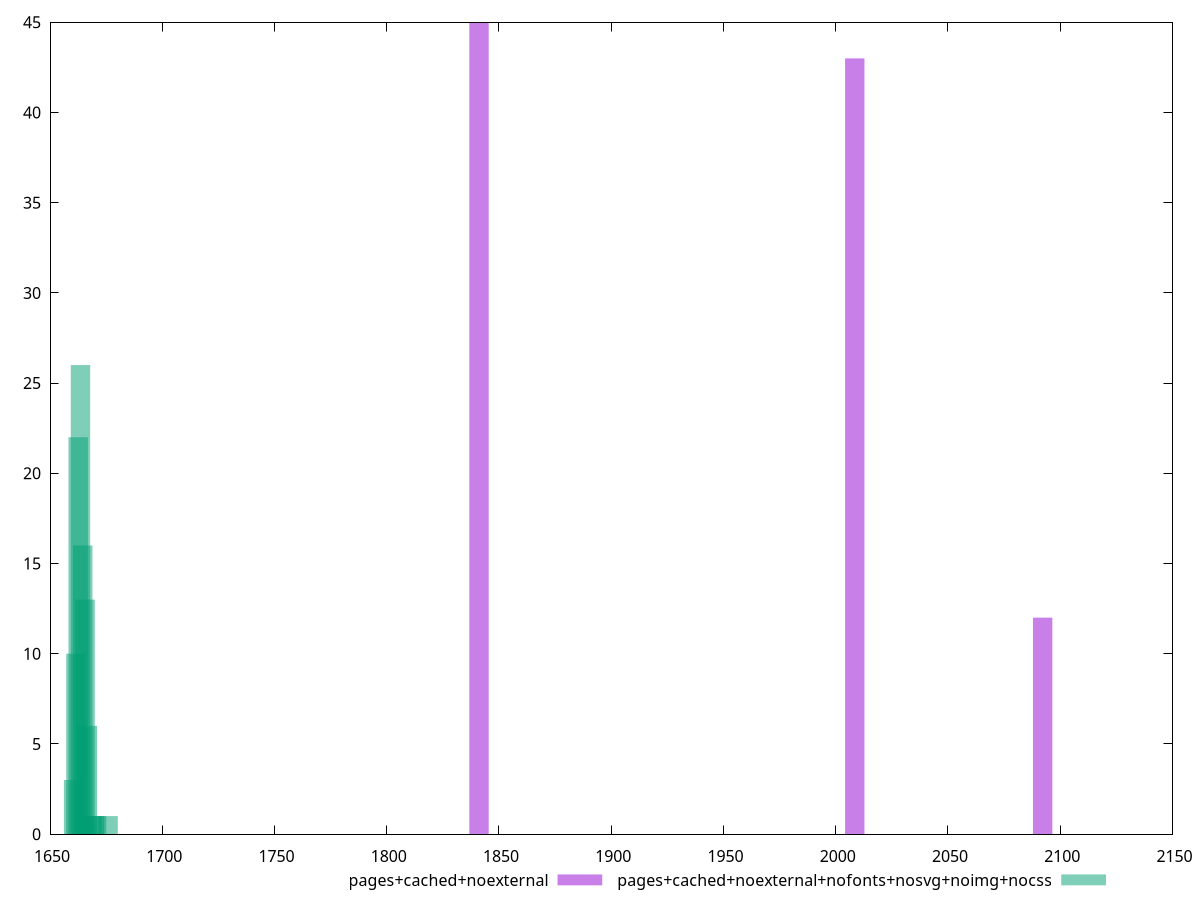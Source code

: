 $_pagesCachedNoexternal <<EOF
1841.098286907206 45
2008.4708584442246 43
2092.1571442127342 12
EOF
$_pagesCachedNoexternalNofontsNosvgNoimgNocss <<EOF
1662.5490565082762 22
1663.574688251958 26
1666.6515834830034 6
1665.6259517393216 13
1664.6003199956397 16
1661.5234247645942 10
1668.702846970367 1
1670.7541104577308 1
1675.8822691761402 1
1660.4977930209125 3
1669.728478714049 1
EOF
set key outside below
set terminal pngcairo
set output "report_00006_2020-11-02T20-21-41.718Z/metrics/metrics_pages+cached+noexternal_pages+cached+noexternal+nofonts+nosvg+noimg+nocss+hist.png"
set boxwidth 8.633187023836435
set style fill transparent solid 0.5 noborder
set yrange [0:45]
plot $_pagesCachedNoexternal title "pages+cached+noexternal" with boxes ,$_pagesCachedNoexternalNofontsNosvgNoimgNocss title "pages+cached+noexternal+nofonts+nosvg+noimg+nocss" with boxes ,